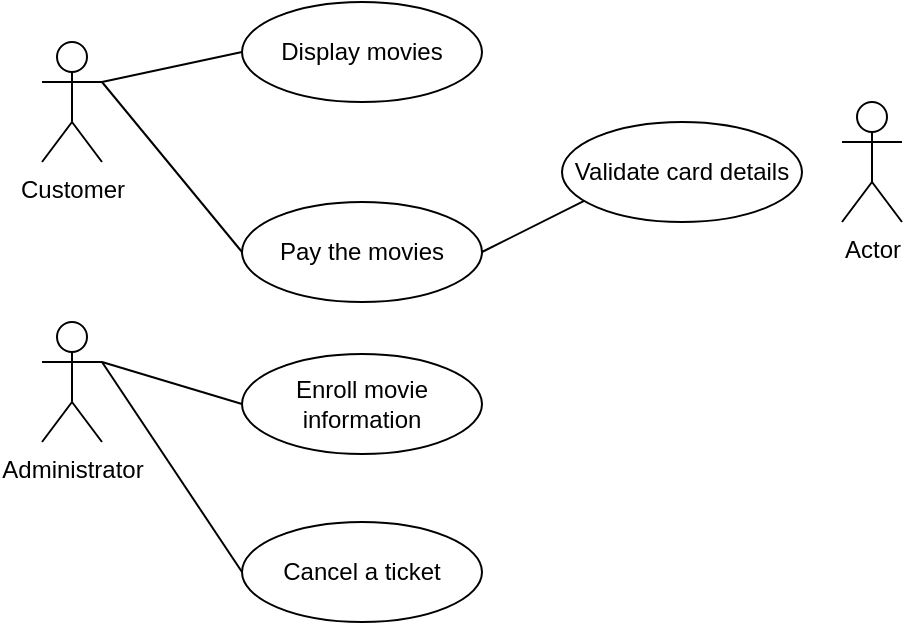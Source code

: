 <mxfile version="10.5.9" type="device"><diagram id="7lJblg-7Jjugi7VXTfwi" name="Page-1"><mxGraphModel dx="994" dy="395" grid="1" gridSize="10" guides="1" tooltips="1" connect="1" arrows="1" fold="1" page="1" pageScale="1" pageWidth="827" pageHeight="1169" math="0" shadow="0"><root><mxCell id="0"/><mxCell id="1" parent="0"/><mxCell id="Qxetj_hLlSI_e1XtROHZ-1" value="Customer" style="shape=umlActor;verticalLabelPosition=bottom;labelBackgroundColor=#ffffff;verticalAlign=top;html=1;outlineConnect=0;" vertex="1" parent="1"><mxGeometry x="140" y="80" width="30" height="60" as="geometry"/></mxCell><mxCell id="Qxetj_hLlSI_e1XtROHZ-20" value="Administrator" style="shape=umlActor;verticalLabelPosition=bottom;labelBackgroundColor=#ffffff;verticalAlign=top;html=1;outlineConnect=0;" vertex="1" parent="1"><mxGeometry x="140" y="220" width="30" height="60" as="geometry"/></mxCell><mxCell id="Qxetj_hLlSI_e1XtROHZ-2" value="Actor" style="shape=umlActor;verticalLabelPosition=bottom;labelBackgroundColor=#ffffff;verticalAlign=top;html=1;outlineConnect=0;" vertex="1" parent="1"><mxGeometry x="540" y="110" width="30" height="60" as="geometry"/></mxCell><mxCell id="Qxetj_hLlSI_e1XtROHZ-7" value="Display movies" style="ellipse;whiteSpace=wrap;html=1;" vertex="1" parent="1"><mxGeometry x="240" y="60" width="120" height="50" as="geometry"/></mxCell><mxCell id="Qxetj_hLlSI_e1XtROHZ-8" value="Pay the movies" style="ellipse;whiteSpace=wrap;html=1;" vertex="1" parent="1"><mxGeometry x="240" y="160" width="120" height="50" as="geometry"/></mxCell><mxCell id="Qxetj_hLlSI_e1XtROHZ-12" value="Enroll movie information" style="ellipse;whiteSpace=wrap;html=1;" vertex="1" parent="1"><mxGeometry x="240" y="236" width="120" height="50" as="geometry"/></mxCell><mxCell id="Qxetj_hLlSI_e1XtROHZ-15" value="" style="endArrow=classic;html=1;exitX=1;exitY=0.5;exitDx=0;exitDy=0;" edge="1" parent="1" source="Qxetj_hLlSI_e1XtROHZ-8"><mxGeometry width="50" height="50" relative="1" as="geometry"><mxPoint x="380" y="200" as="sourcePoint"/><mxPoint x="430" y="150" as="targetPoint"/></mxGeometry></mxCell><mxCell id="Qxetj_hLlSI_e1XtROHZ-16" value="Validate card details" style="ellipse;whiteSpace=wrap;html=1;" vertex="1" parent="1"><mxGeometry x="400" y="120" width="120" height="50" as="geometry"/></mxCell><mxCell id="Qxetj_hLlSI_e1XtROHZ-17" value="" style="endArrow=none;html=1;entryX=0;entryY=0.5;entryDx=0;entryDy=0;" edge="1" parent="1" target="Qxetj_hLlSI_e1XtROHZ-8"><mxGeometry width="50" height="50" relative="1" as="geometry"><mxPoint x="170" y="100" as="sourcePoint"/><mxPoint x="240" y="180" as="targetPoint"/></mxGeometry></mxCell><mxCell id="Qxetj_hLlSI_e1XtROHZ-18" value="" style="endArrow=none;html=1;entryX=0;entryY=0.5;entryDx=0;entryDy=0;exitX=1;exitY=0.333;exitDx=0;exitDy=0;exitPerimeter=0;" edge="1" parent="1" source="Qxetj_hLlSI_e1XtROHZ-1" target="Qxetj_hLlSI_e1XtROHZ-7"><mxGeometry width="50" height="50" relative="1" as="geometry"><mxPoint x="130" y="250" as="sourcePoint"/><mxPoint x="180" y="200" as="targetPoint"/></mxGeometry></mxCell><mxCell id="Qxetj_hLlSI_e1XtROHZ-19" value="" style="endArrow=none;html=1;exitX=1;exitY=0.333;exitDx=0;exitDy=0;exitPerimeter=0;entryX=0;entryY=0.5;entryDx=0;entryDy=0;" edge="1" parent="1" source="Qxetj_hLlSI_e1XtROHZ-20" target="Qxetj_hLlSI_e1XtROHZ-12"><mxGeometry width="50" height="50" relative="1" as="geometry"><mxPoint x="170" y="276" as="sourcePoint"/><mxPoint x="260" y="276" as="targetPoint"/></mxGeometry></mxCell><mxCell id="Qxetj_hLlSI_e1XtROHZ-24" value="Cancel a ticket" style="ellipse;whiteSpace=wrap;html=1;" vertex="1" parent="1"><mxGeometry x="240" y="320" width="120" height="50" as="geometry"/></mxCell><mxCell id="Qxetj_hLlSI_e1XtROHZ-25" value="" style="endArrow=none;html=1;exitX=1;exitY=0.333;exitDx=0;exitDy=0;exitPerimeter=0;entryX=0;entryY=0.5;entryDx=0;entryDy=0;" edge="1" parent="1" source="Qxetj_hLlSI_e1XtROHZ-20" target="Qxetj_hLlSI_e1XtROHZ-24"><mxGeometry width="50" height="50" relative="1" as="geometry"><mxPoint x="180" y="250" as="sourcePoint"/><mxPoint x="250" y="271" as="targetPoint"/></mxGeometry></mxCell></root></mxGraphModel></diagram></mxfile>